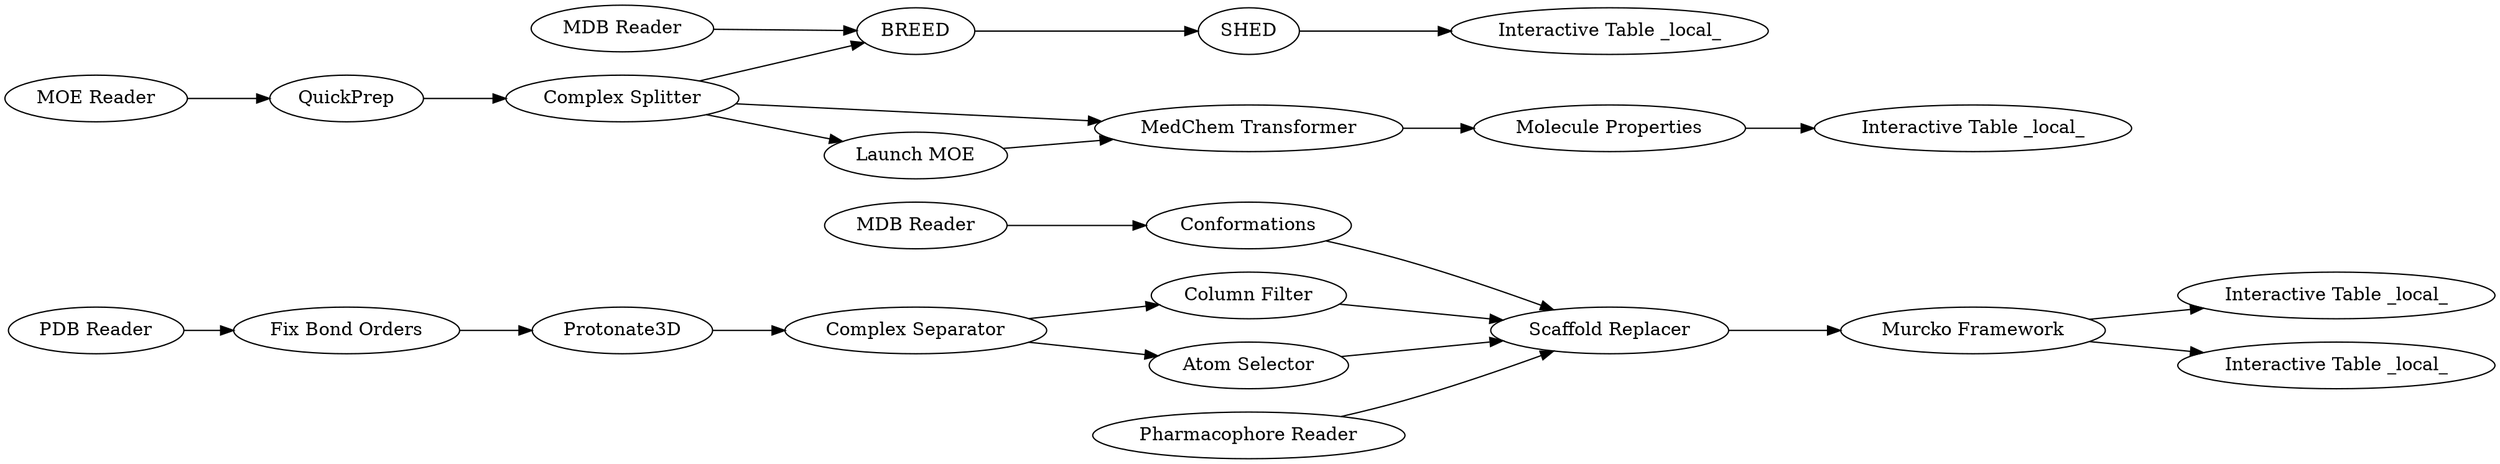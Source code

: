 digraph {
	24 -> 26
	15 -> 18
	32 -> 22
	31 -> 14
	17 -> 20
	3 -> 28
	18 -> 19
	28 -> 7
	5 -> 28
	18 -> 17
	14 -> 15
	33 -> 20
	10 -> 12
	20 -> 24
	3 -> 5
	30 -> 11
	22 -> 20
	24 -> 25
	11 -> 10
	7 -> 27
	19 -> 20
	29 -> 2
	3 -> 11
	2 -> 3
	27 [label="Interactive Table _local_"]
	7 [label="Molecule Properties"]
	18 [label="Complex Separator"]
	26 [label="Interactive Table _local_"]
	32 [label="MDB Reader"]
	17 [label="Column Filter"]
	3 [label="Complex Splitter"]
	19 [label="Atom Selector"]
	24 [label="Murcko Framework"]
	31 [label="PDB Reader"]
	15 [label=Protonate3D]
	25 [label="Interactive Table _local_"]
	12 [label="Interactive Table _local_"]
	10 [label=SHED]
	22 [label=Conformations]
	28 [label="MedChem Transformer"]
	11 [label=BREED]
	14 [label="Fix Bond Orders"]
	5 [label="Launch MOE"]
	20 [label="Scaffold Replacer"]
	29 [label="MOE Reader"]
	33 [label="Pharmacophore Reader"]
	30 [label="MDB Reader"]
	2 [label=QuickPrep]
	rankdir=LR
}
